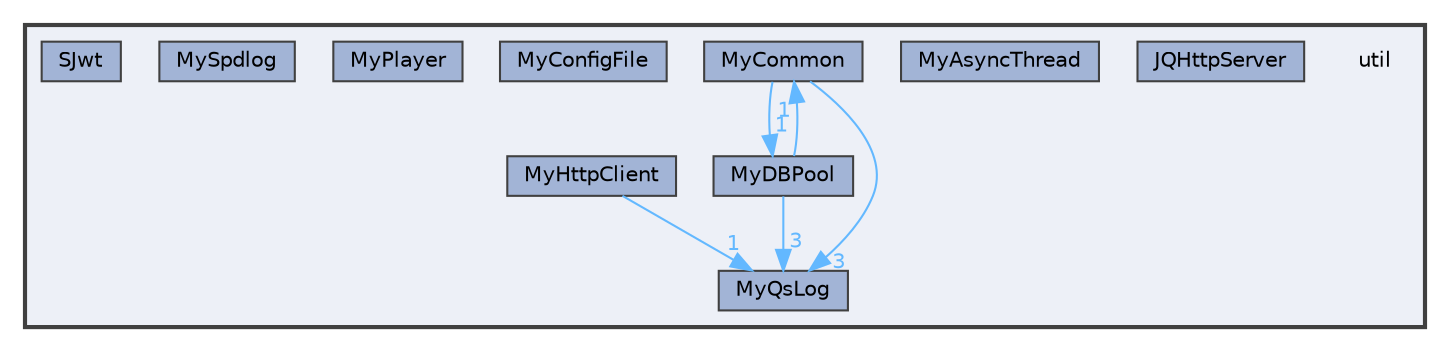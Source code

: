 digraph "util"
{
 // LATEX_PDF_SIZE
  bgcolor="transparent";
  edge [fontname=Helvetica,fontsize=10,labelfontname=Helvetica,labelfontsize=10];
  node [fontname=Helvetica,fontsize=10,shape=box,height=0.2,width=0.4];
  compound=true
  subgraph clusterdir_23ec12649285f9fabf3a6b7380226c28 {
    graph [ bgcolor="#edf0f7", pencolor="grey25", label="", fontname=Helvetica,fontsize=10 style="filled,bold", URL="dir_23ec12649285f9fabf3a6b7380226c28.html",tooltip=""]
    dir_23ec12649285f9fabf3a6b7380226c28 [shape=plaintext, label="util"];
  dir_5dc4a1a28633c9c687989eb0c7bb2bb6 [label="JQHttpServer", fillcolor="#a2b4d6", color="grey25", style="filled", URL="dir_5dc4a1a28633c9c687989eb0c7bb2bb6.html",tooltip=""];
  dir_660dec7f700f4675c2add0424bc46f1c [label="MyAsyncThread", fillcolor="#a2b4d6", color="grey25", style="filled", URL="dir_660dec7f700f4675c2add0424bc46f1c.html",tooltip=""];
  dir_282630339bcb1248ff36df9287a75eaa [label="MyCommon", fillcolor="#a2b4d6", color="grey25", style="filled", URL="dir_282630339bcb1248ff36df9287a75eaa.html",tooltip=""];
  dir_b9a537712c6eb9209a454c23317b4af2 [label="MyConfigFile", fillcolor="#a2b4d6", color="grey25", style="filled", URL="dir_b9a537712c6eb9209a454c23317b4af2.html",tooltip=""];
  dir_2b85cb5a0e1f886cd4e2d8a137494454 [label="MyDBPool", fillcolor="#a2b4d6", color="grey25", style="filled", URL="dir_2b85cb5a0e1f886cd4e2d8a137494454.html",tooltip=""];
  dir_5f6903a88317eab7e132050c1b5b817b [label="MyHttpClient", fillcolor="#a2b4d6", color="grey25", style="filled", URL="dir_5f6903a88317eab7e132050c1b5b817b.html",tooltip=""];
  dir_b12c950205874eb7cac8367399a55421 [label="MyPlayer", fillcolor="#a2b4d6", color="grey25", style="filled", URL="dir_b12c950205874eb7cac8367399a55421.html",tooltip=""];
  dir_3a9b0baa2eedc724de425a486f413643 [label="MyQsLog", fillcolor="#a2b4d6", color="grey25", style="filled", URL="dir_3a9b0baa2eedc724de425a486f413643.html",tooltip=""];
  dir_21f5e1ee6caa16fe34abb05953b5993e [label="MySpdlog", fillcolor="#a2b4d6", color="grey25", style="filled", URL="dir_21f5e1ee6caa16fe34abb05953b5993e.html",tooltip=""];
  dir_bd09ef10a6e3d105cba7e0818512b875 [label="SJwt", fillcolor="#a2b4d6", color="grey25", style="filled", URL="dir_bd09ef10a6e3d105cba7e0818512b875.html",tooltip=""];
  }
  dir_282630339bcb1248ff36df9287a75eaa->dir_2b85cb5a0e1f886cd4e2d8a137494454 [headlabel="1", labeldistance=1.5 headhref="dir_000231_000236.html" href="dir_000231_000236.html" color="steelblue1" fontcolor="steelblue1"];
  dir_282630339bcb1248ff36df9287a75eaa->dir_3a9b0baa2eedc724de425a486f413643 [headlabel="3", labeldistance=1.5 headhref="dir_000231_000257.html" href="dir_000231_000257.html" color="steelblue1" fontcolor="steelblue1"];
  dir_2b85cb5a0e1f886cd4e2d8a137494454->dir_282630339bcb1248ff36df9287a75eaa [headlabel="1", labeldistance=1.5 headhref="dir_000236_000231.html" href="dir_000236_000231.html" color="steelblue1" fontcolor="steelblue1"];
  dir_2b85cb5a0e1f886cd4e2d8a137494454->dir_3a9b0baa2eedc724de425a486f413643 [headlabel="3", labeldistance=1.5 headhref="dir_000236_000257.html" href="dir_000236_000257.html" color="steelblue1" fontcolor="steelblue1"];
  dir_5f6903a88317eab7e132050c1b5b817b->dir_3a9b0baa2eedc724de425a486f413643 [headlabel="1", labeldistance=1.5 headhref="dir_000245_000257.html" href="dir_000245_000257.html" color="steelblue1" fontcolor="steelblue1"];
}
